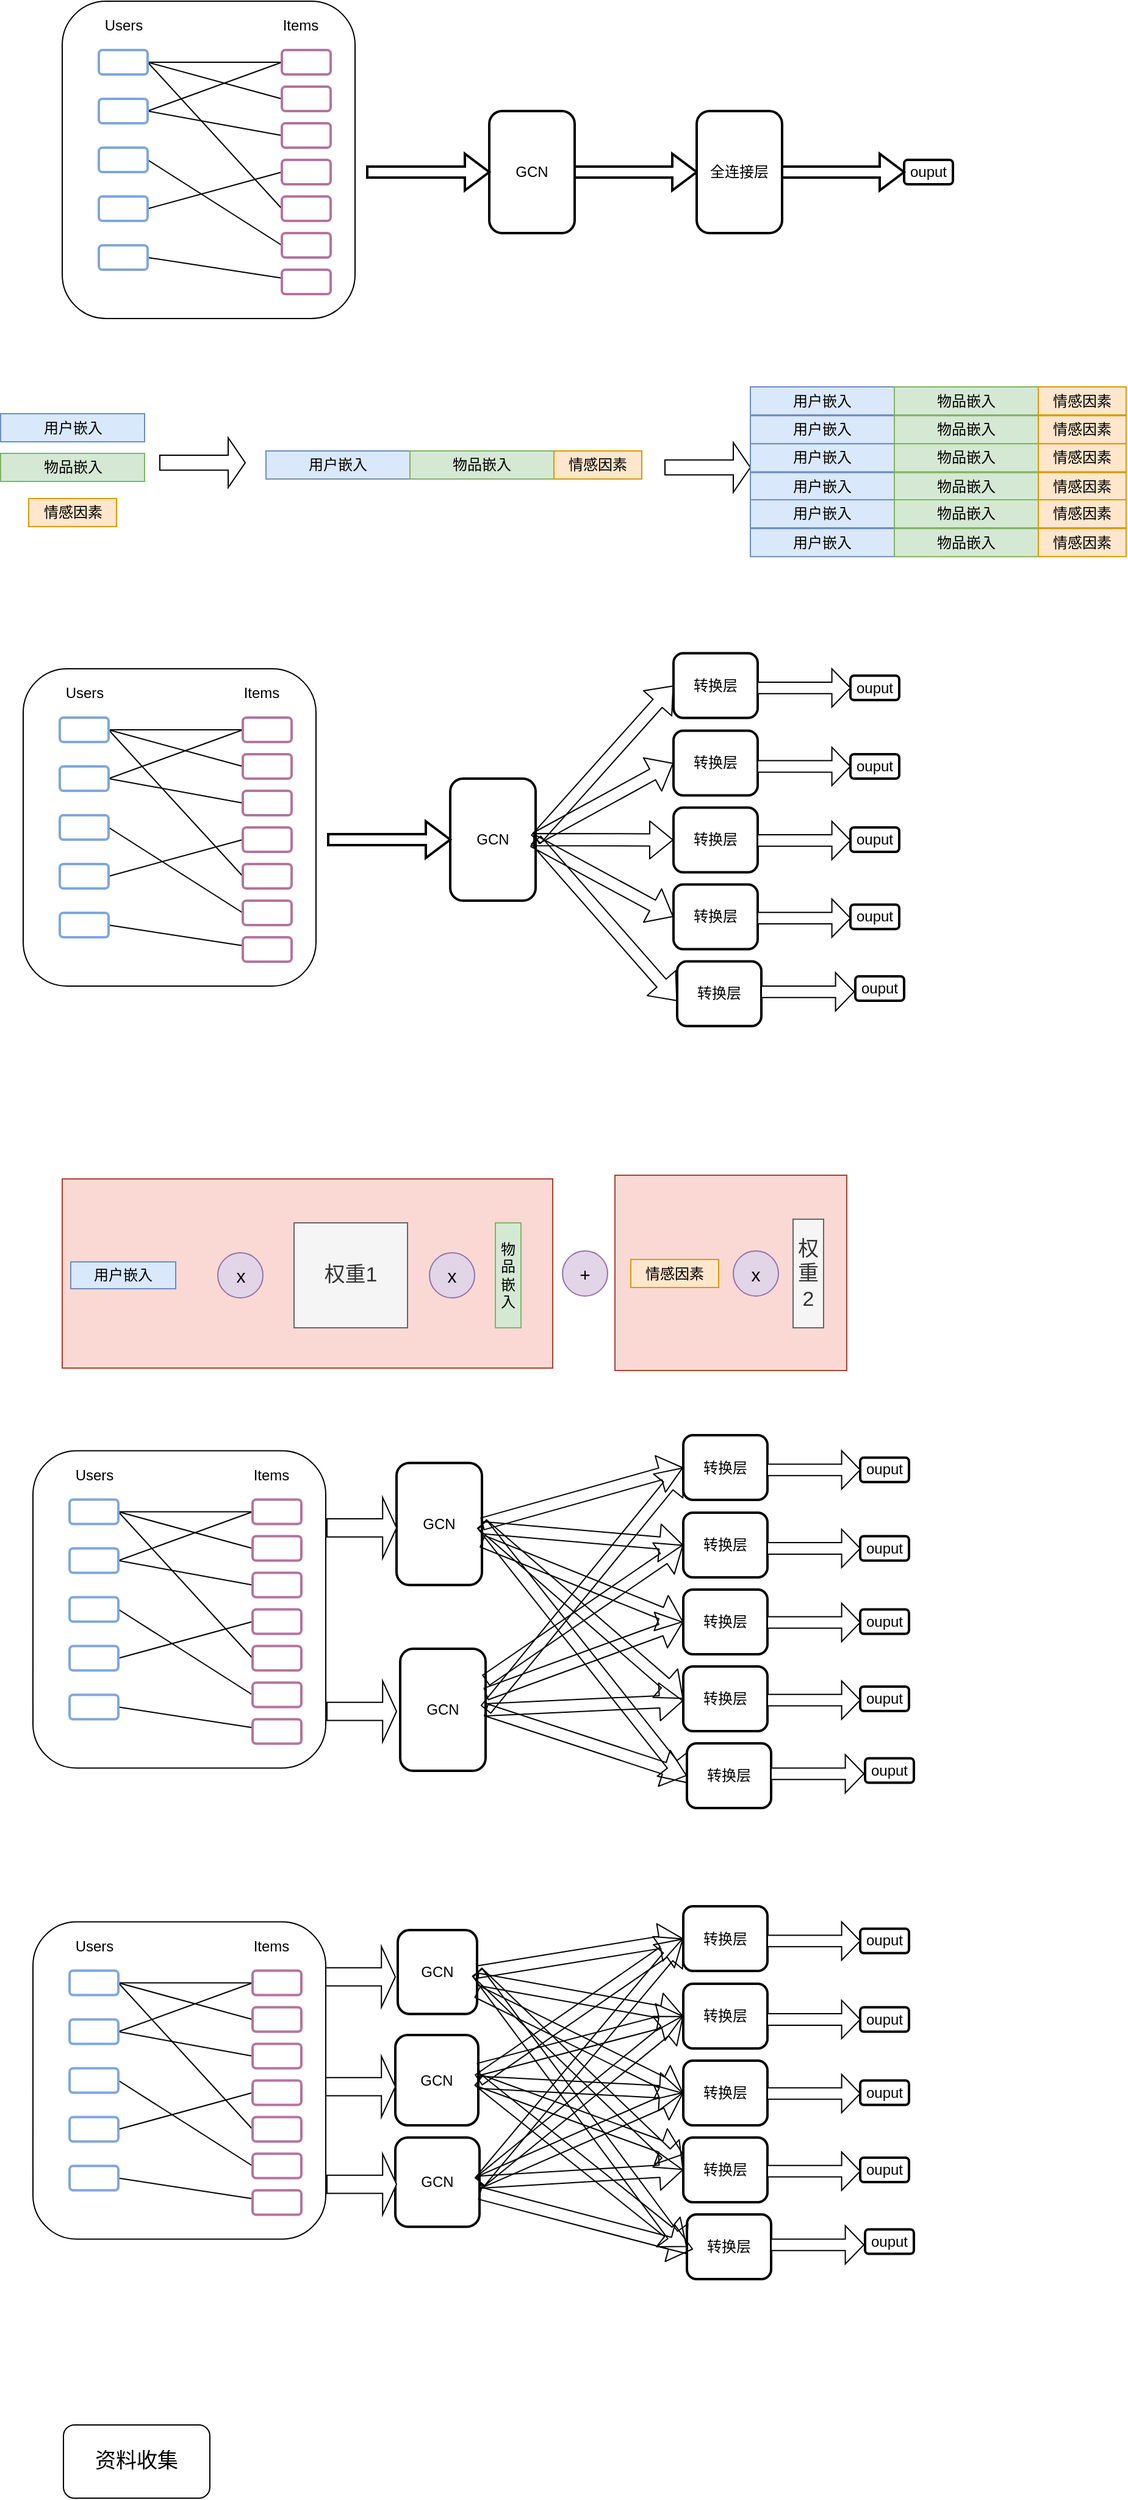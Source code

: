 <mxfile version="14.6.6" type="github">
  <diagram id="8Nu_nQ7xDkJ1roxFt6cx" name="第 1 页">
    <mxGraphModel dx="1366" dy="588" grid="0" gridSize="10" guides="1" tooltips="1" connect="1" arrows="1" fold="1" page="0" pageScale="1" pageWidth="827" pageHeight="1169" math="0" shadow="0">
      <root>
        <mxCell id="0" />
        <mxCell id="1" parent="0" />
        <mxCell id="pFt1LgYTIRn2EsKzOze2-96" value="" style="rounded=0;whiteSpace=wrap;html=1;glass=0;fillColor=#fad9d5;strokeColor=#ae4132;" parent="1" vertex="1">
          <mxGeometry x="493" y="1082" width="190" height="160" as="geometry" />
        </mxCell>
        <mxCell id="pFt1LgYTIRn2EsKzOze2-95" value="" style="rounded=0;whiteSpace=wrap;html=1;glass=0;fillColor=#fad9d5;strokeColor=#ae4132;" parent="1" vertex="1">
          <mxGeometry x="40" y="1085" width="402" height="155" as="geometry" />
        </mxCell>
        <mxCell id="x66tA1hOMsiu7k_iPFel-1" value="" style="rounded=1;whiteSpace=wrap;html=1;" parent="1" vertex="1">
          <mxGeometry x="40" y="120" width="240" height="260" as="geometry" />
        </mxCell>
        <mxCell id="x66tA1hOMsiu7k_iPFel-18" style="rounded=0;orthogonalLoop=1;jettySize=auto;html=1;exitX=1;exitY=0.5;exitDx=0;exitDy=0;entryX=0;entryY=0.5;entryDx=0;entryDy=0;endArrow=none;endFill=0;" parent="1" source="x66tA1hOMsiu7k_iPFel-2" target="x66tA1hOMsiu7k_iPFel-10" edge="1">
          <mxGeometry relative="1" as="geometry" />
        </mxCell>
        <mxCell id="x66tA1hOMsiu7k_iPFel-19" style="rounded=0;orthogonalLoop=1;jettySize=auto;html=1;exitX=1;exitY=0.5;exitDx=0;exitDy=0;entryX=0;entryY=0.5;entryDx=0;entryDy=0;flowAnimation=0;endArrow=none;endFill=0;" parent="1" source="x66tA1hOMsiu7k_iPFel-2" target="x66tA1hOMsiu7k_iPFel-11" edge="1">
          <mxGeometry relative="1" as="geometry" />
        </mxCell>
        <mxCell id="x66tA1hOMsiu7k_iPFel-21" style="edgeStyle=none;rounded=0;orthogonalLoop=1;jettySize=auto;html=1;exitX=1;exitY=0.5;exitDx=0;exitDy=0;entryX=0;entryY=0.5;entryDx=0;entryDy=0;endArrow=none;endFill=0;" parent="1" source="x66tA1hOMsiu7k_iPFel-2" target="x66tA1hOMsiu7k_iPFel-14" edge="1">
          <mxGeometry relative="1" as="geometry" />
        </mxCell>
        <mxCell id="x66tA1hOMsiu7k_iPFel-2" value="" style="rounded=1;whiteSpace=wrap;html=1;strokeColor=#7EA6E0;strokeWidth=2;" parent="1" vertex="1">
          <mxGeometry x="70" y="160" width="40" height="20" as="geometry" />
        </mxCell>
        <mxCell id="x66tA1hOMsiu7k_iPFel-22" style="edgeStyle=none;rounded=0;orthogonalLoop=1;jettySize=auto;html=1;exitX=1;exitY=0.5;exitDx=0;exitDy=0;entryX=0;entryY=0.5;entryDx=0;entryDy=0;endArrow=none;endFill=0;" parent="1" source="x66tA1hOMsiu7k_iPFel-3" target="x66tA1hOMsiu7k_iPFel-12" edge="1">
          <mxGeometry relative="1" as="geometry" />
        </mxCell>
        <mxCell id="x66tA1hOMsiu7k_iPFel-23" style="edgeStyle=none;rounded=0;orthogonalLoop=1;jettySize=auto;html=1;exitX=1;exitY=0.5;exitDx=0;exitDy=0;entryX=0;entryY=0.5;entryDx=0;entryDy=0;endArrow=none;endFill=0;" parent="1" source="x66tA1hOMsiu7k_iPFel-3" target="x66tA1hOMsiu7k_iPFel-10" edge="1">
          <mxGeometry relative="1" as="geometry" />
        </mxCell>
        <mxCell id="x66tA1hOMsiu7k_iPFel-3" value="" style="rounded=1;whiteSpace=wrap;html=1;strokeColor=#7EA6E0;strokeWidth=2;" parent="1" vertex="1">
          <mxGeometry x="70" y="200" width="40" height="20" as="geometry" />
        </mxCell>
        <mxCell id="x66tA1hOMsiu7k_iPFel-24" style="edgeStyle=none;rounded=0;orthogonalLoop=1;jettySize=auto;html=1;exitX=1;exitY=0.5;exitDx=0;exitDy=0;entryX=0;entryY=0.5;entryDx=0;entryDy=0;endArrow=none;endFill=0;" parent="1" source="x66tA1hOMsiu7k_iPFel-4" target="x66tA1hOMsiu7k_iPFel-15" edge="1">
          <mxGeometry relative="1" as="geometry" />
        </mxCell>
        <mxCell id="x66tA1hOMsiu7k_iPFel-4" value="" style="rounded=1;whiteSpace=wrap;html=1;strokeColor=#7EA6E0;strokeWidth=2;" parent="1" vertex="1">
          <mxGeometry x="70" y="240" width="40" height="20" as="geometry" />
        </mxCell>
        <mxCell id="x66tA1hOMsiu7k_iPFel-25" style="edgeStyle=none;rounded=0;orthogonalLoop=1;jettySize=auto;html=1;exitX=1;exitY=0.5;exitDx=0;exitDy=0;entryX=0;entryY=0.5;entryDx=0;entryDy=0;endArrow=none;endFill=0;" parent="1" source="x66tA1hOMsiu7k_iPFel-5" target="x66tA1hOMsiu7k_iPFel-13" edge="1">
          <mxGeometry relative="1" as="geometry" />
        </mxCell>
        <mxCell id="x66tA1hOMsiu7k_iPFel-5" value="" style="rounded=1;whiteSpace=wrap;html=1;strokeColor=#7EA6E0;strokeWidth=2;" parent="1" vertex="1">
          <mxGeometry x="70" y="280" width="40" height="20" as="geometry" />
        </mxCell>
        <mxCell id="x66tA1hOMsiu7k_iPFel-26" style="edgeStyle=none;rounded=0;orthogonalLoop=1;jettySize=auto;html=1;exitX=1;exitY=0.5;exitDx=0;exitDy=0;endArrow=none;endFill=0;" parent="1" source="x66tA1hOMsiu7k_iPFel-8" target="x66tA1hOMsiu7k_iPFel-16" edge="1">
          <mxGeometry relative="1" as="geometry" />
        </mxCell>
        <mxCell id="x66tA1hOMsiu7k_iPFel-8" value="" style="rounded=1;whiteSpace=wrap;html=1;strokeColor=#7EA6E0;strokeWidth=2;" parent="1" vertex="1">
          <mxGeometry x="70" y="320" width="40" height="20" as="geometry" />
        </mxCell>
        <mxCell id="x66tA1hOMsiu7k_iPFel-9" value="Users" style="text;html=1;resizable=0;autosize=1;align=center;verticalAlign=middle;points=[];fillColor=none;strokeColor=none;rounded=0;" parent="1" vertex="1">
          <mxGeometry x="65" y="130" width="50" height="20" as="geometry" />
        </mxCell>
        <mxCell id="x66tA1hOMsiu7k_iPFel-10" value="" style="rounded=1;whiteSpace=wrap;html=1;strokeWidth=2;strokeColor=#B5739D;" parent="1" vertex="1">
          <mxGeometry x="220" y="160" width="40" height="20" as="geometry" />
        </mxCell>
        <mxCell id="x66tA1hOMsiu7k_iPFel-11" value="" style="rounded=1;whiteSpace=wrap;html=1;strokeWidth=2;strokeColor=#B5739D;" parent="1" vertex="1">
          <mxGeometry x="220" y="190" width="40" height="20" as="geometry" />
        </mxCell>
        <mxCell id="x66tA1hOMsiu7k_iPFel-12" value="" style="rounded=1;whiteSpace=wrap;html=1;strokeWidth=2;strokeColor=#B5739D;" parent="1" vertex="1">
          <mxGeometry x="220" y="220" width="40" height="20" as="geometry" />
        </mxCell>
        <mxCell id="x66tA1hOMsiu7k_iPFel-13" value="" style="rounded=1;whiteSpace=wrap;html=1;strokeWidth=2;strokeColor=#B5739D;" parent="1" vertex="1">
          <mxGeometry x="220" y="250" width="40" height="20" as="geometry" />
        </mxCell>
        <mxCell id="x66tA1hOMsiu7k_iPFel-14" value="" style="rounded=1;whiteSpace=wrap;html=1;strokeWidth=2;strokeColor=#B5739D;" parent="1" vertex="1">
          <mxGeometry x="220" y="280" width="40" height="20" as="geometry" />
        </mxCell>
        <mxCell id="x66tA1hOMsiu7k_iPFel-15" value="" style="rounded=1;whiteSpace=wrap;html=1;strokeWidth=2;strokeColor=#B5739D;" parent="1" vertex="1">
          <mxGeometry x="220" y="310" width="40" height="20" as="geometry" />
        </mxCell>
        <mxCell id="x66tA1hOMsiu7k_iPFel-16" value="" style="rounded=1;whiteSpace=wrap;html=1;strokeWidth=2;strokeColor=#B5739D;" parent="1" vertex="1">
          <mxGeometry x="220" y="340" width="40" height="20" as="geometry" />
        </mxCell>
        <mxCell id="x66tA1hOMsiu7k_iPFel-17" value="Items" style="text;html=1;resizable=0;autosize=1;align=center;verticalAlign=middle;points=[];fillColor=none;strokeColor=none;rounded=0;" parent="1" vertex="1">
          <mxGeometry x="210" y="130" width="50" height="20" as="geometry" />
        </mxCell>
        <mxCell id="x66tA1hOMsiu7k_iPFel-27" value="GCN" style="rounded=1;whiteSpace=wrap;html=1;strokeWidth=2;" parent="1" vertex="1">
          <mxGeometry x="390" y="210" width="70" height="100" as="geometry" />
        </mxCell>
        <mxCell id="x66tA1hOMsiu7k_iPFel-28" value="" style="shape=singleArrow;whiteSpace=wrap;html=1;strokeColor=#000000;strokeWidth=2;" parent="1" vertex="1">
          <mxGeometry x="290" y="245" width="100" height="30" as="geometry" />
        </mxCell>
        <mxCell id="x66tA1hOMsiu7k_iPFel-29" value="" style="shape=singleArrow;whiteSpace=wrap;html=1;strokeColor=#000000;strokeWidth=2;" parent="1" vertex="1">
          <mxGeometry x="460" y="245" width="100" height="30" as="geometry" />
        </mxCell>
        <mxCell id="x66tA1hOMsiu7k_iPFel-30" value="全连接层" style="rounded=1;whiteSpace=wrap;html=1;strokeWidth=2;" parent="1" vertex="1">
          <mxGeometry x="560" y="210" width="70" height="100" as="geometry" />
        </mxCell>
        <mxCell id="x66tA1hOMsiu7k_iPFel-31" value="ouput" style="rounded=1;whiteSpace=wrap;html=1;strokeWidth=2;" parent="1" vertex="1">
          <mxGeometry x="730" y="250" width="40" height="20" as="geometry" />
        </mxCell>
        <mxCell id="x66tA1hOMsiu7k_iPFel-33" value="" style="shape=singleArrow;whiteSpace=wrap;html=1;strokeColor=#000000;strokeWidth=2;" parent="1" vertex="1">
          <mxGeometry x="630" y="245" width="100" height="30" as="geometry" />
        </mxCell>
        <mxCell id="pFt1LgYTIRn2EsKzOze2-1" value="用户嵌入" style="rounded=0;whiteSpace=wrap;html=1;fillColor=#dae8fc;strokeColor=#6c8ebf;" parent="1" vertex="1">
          <mxGeometry x="207" y="488.5" width="118" height="23" as="geometry" />
        </mxCell>
        <mxCell id="pFt1LgYTIRn2EsKzOze2-2" value="物品嵌入" style="rounded=0;whiteSpace=wrap;html=1;fillColor=#d5e8d4;strokeColor=#82b366;" parent="1" vertex="1">
          <mxGeometry x="325" y="488.5" width="118" height="23" as="geometry" />
        </mxCell>
        <mxCell id="pFt1LgYTIRn2EsKzOze2-3" value="情感因素" style="rounded=0;whiteSpace=wrap;html=1;fillColor=#ffe6cc;strokeColor=#d79b00;" parent="1" vertex="1">
          <mxGeometry x="443" y="488.5" width="72" height="23" as="geometry" />
        </mxCell>
        <mxCell id="pFt1LgYTIRn2EsKzOze2-5" value="用户嵌入" style="rounded=0;whiteSpace=wrap;html=1;fillColor=#dae8fc;strokeColor=#6c8ebf;" parent="1" vertex="1">
          <mxGeometry x="-10.5" y="458" width="118" height="23" as="geometry" />
        </mxCell>
        <mxCell id="pFt1LgYTIRn2EsKzOze2-6" value="物品嵌入" style="rounded=0;whiteSpace=wrap;html=1;fillColor=#d5e8d4;strokeColor=#82b366;" parent="1" vertex="1">
          <mxGeometry x="-10.5" y="490.5" width="118" height="23" as="geometry" />
        </mxCell>
        <mxCell id="pFt1LgYTIRn2EsKzOze2-7" value="情感因素" style="rounded=0;whiteSpace=wrap;html=1;fillColor=#ffe6cc;strokeColor=#d79b00;" parent="1" vertex="1">
          <mxGeometry x="12.5" y="527.5" width="72" height="23" as="geometry" />
        </mxCell>
        <mxCell id="pFt1LgYTIRn2EsKzOze2-9" value="" style="shape=singleArrow;whiteSpace=wrap;html=1;" parent="1" vertex="1">
          <mxGeometry x="120" y="477.75" width="70" height="40.75" as="geometry" />
        </mxCell>
        <mxCell id="pFt1LgYTIRn2EsKzOze2-12" value="" style="shape=singleArrow;whiteSpace=wrap;html=1;" parent="1" vertex="1">
          <mxGeometry x="534" y="481.63" width="70" height="40.75" as="geometry" />
        </mxCell>
        <mxCell id="pFt1LgYTIRn2EsKzOze2-13" value="用户嵌入" style="rounded=0;whiteSpace=wrap;html=1;fillColor=#dae8fc;strokeColor=#6c8ebf;" parent="1" vertex="1">
          <mxGeometry x="604" y="436" width="118" height="23" as="geometry" />
        </mxCell>
        <mxCell id="pFt1LgYTIRn2EsKzOze2-14" value="物品嵌入" style="rounded=0;whiteSpace=wrap;html=1;fillColor=#d5e8d4;strokeColor=#82b366;" parent="1" vertex="1">
          <mxGeometry x="722" y="436" width="118" height="23" as="geometry" />
        </mxCell>
        <mxCell id="pFt1LgYTIRn2EsKzOze2-15" value="情感因素" style="rounded=0;whiteSpace=wrap;html=1;fillColor=#ffe6cc;strokeColor=#d79b00;" parent="1" vertex="1">
          <mxGeometry x="840" y="436" width="72" height="23" as="geometry" />
        </mxCell>
        <mxCell id="pFt1LgYTIRn2EsKzOze2-17" value="用户嵌入" style="rounded=0;whiteSpace=wrap;html=1;fillColor=#dae8fc;strokeColor=#6c8ebf;" parent="1" vertex="1">
          <mxGeometry x="604" y="459.63" width="118" height="23" as="geometry" />
        </mxCell>
        <mxCell id="pFt1LgYTIRn2EsKzOze2-18" value="物品嵌入" style="rounded=0;whiteSpace=wrap;html=1;fillColor=#d5e8d4;strokeColor=#82b366;" parent="1" vertex="1">
          <mxGeometry x="722" y="459.63" width="118" height="23" as="geometry" />
        </mxCell>
        <mxCell id="pFt1LgYTIRn2EsKzOze2-19" value="情感因素" style="rounded=0;whiteSpace=wrap;html=1;fillColor=#ffe6cc;strokeColor=#d79b00;" parent="1" vertex="1">
          <mxGeometry x="840" y="459.63" width="72" height="23" as="geometry" />
        </mxCell>
        <mxCell id="pFt1LgYTIRn2EsKzOze2-20" value="用户嵌入" style="rounded=0;whiteSpace=wrap;html=1;fillColor=#dae8fc;strokeColor=#6c8ebf;" parent="1" vertex="1">
          <mxGeometry x="604" y="482.63" width="118" height="23" as="geometry" />
        </mxCell>
        <mxCell id="pFt1LgYTIRn2EsKzOze2-21" value="物品嵌入" style="rounded=0;whiteSpace=wrap;html=1;fillColor=#d5e8d4;strokeColor=#82b366;" parent="1" vertex="1">
          <mxGeometry x="722" y="482.63" width="118" height="23" as="geometry" />
        </mxCell>
        <mxCell id="pFt1LgYTIRn2EsKzOze2-22" value="情感因素" style="rounded=0;whiteSpace=wrap;html=1;fillColor=#ffe6cc;strokeColor=#d79b00;" parent="1" vertex="1">
          <mxGeometry x="840" y="482.63" width="72" height="23" as="geometry" />
        </mxCell>
        <mxCell id="pFt1LgYTIRn2EsKzOze2-23" value="用户嵌入" style="rounded=0;whiteSpace=wrap;html=1;fillColor=#dae8fc;strokeColor=#6c8ebf;" parent="1" vertex="1">
          <mxGeometry x="604" y="506.26" width="118" height="23" as="geometry" />
        </mxCell>
        <mxCell id="pFt1LgYTIRn2EsKzOze2-24" value="物品嵌入" style="rounded=0;whiteSpace=wrap;html=1;fillColor=#d5e8d4;strokeColor=#82b366;" parent="1" vertex="1">
          <mxGeometry x="722" y="506.26" width="118" height="23" as="geometry" />
        </mxCell>
        <mxCell id="pFt1LgYTIRn2EsKzOze2-25" value="情感因素" style="rounded=0;whiteSpace=wrap;html=1;fillColor=#ffe6cc;strokeColor=#d79b00;" parent="1" vertex="1">
          <mxGeometry x="840" y="506.26" width="72" height="23" as="geometry" />
        </mxCell>
        <mxCell id="pFt1LgYTIRn2EsKzOze2-26" value="用户嵌入" style="rounded=0;whiteSpace=wrap;html=1;fillColor=#dae8fc;strokeColor=#6c8ebf;" parent="1" vertex="1">
          <mxGeometry x="604" y="528.5" width="118" height="23" as="geometry" />
        </mxCell>
        <mxCell id="pFt1LgYTIRn2EsKzOze2-27" value="物品嵌入" style="rounded=0;whiteSpace=wrap;html=1;fillColor=#d5e8d4;strokeColor=#82b366;" parent="1" vertex="1">
          <mxGeometry x="722" y="528.5" width="118" height="23" as="geometry" />
        </mxCell>
        <mxCell id="pFt1LgYTIRn2EsKzOze2-28" value="情感因素" style="rounded=0;whiteSpace=wrap;html=1;fillColor=#ffe6cc;strokeColor=#d79b00;" parent="1" vertex="1">
          <mxGeometry x="840" y="528.5" width="72" height="23" as="geometry" />
        </mxCell>
        <mxCell id="pFt1LgYTIRn2EsKzOze2-29" value="用户嵌入" style="rounded=0;whiteSpace=wrap;html=1;fillColor=#dae8fc;strokeColor=#6c8ebf;" parent="1" vertex="1">
          <mxGeometry x="604" y="552.13" width="118" height="23" as="geometry" />
        </mxCell>
        <mxCell id="pFt1LgYTIRn2EsKzOze2-30" value="物品嵌入" style="rounded=0;whiteSpace=wrap;html=1;fillColor=#d5e8d4;strokeColor=#82b366;" parent="1" vertex="1">
          <mxGeometry x="722" y="552.13" width="118" height="23" as="geometry" />
        </mxCell>
        <mxCell id="pFt1LgYTIRn2EsKzOze2-31" value="情感因素" style="rounded=0;whiteSpace=wrap;html=1;fillColor=#ffe6cc;strokeColor=#d79b00;" parent="1" vertex="1">
          <mxGeometry x="840" y="552.13" width="72" height="23" as="geometry" />
        </mxCell>
        <mxCell id="pFt1LgYTIRn2EsKzOze2-32" value="" style="rounded=1;whiteSpace=wrap;html=1;" parent="1" vertex="1">
          <mxGeometry x="8" y="667" width="240" height="260" as="geometry" />
        </mxCell>
        <mxCell id="pFt1LgYTIRn2EsKzOze2-33" style="rounded=0;orthogonalLoop=1;jettySize=auto;html=1;exitX=1;exitY=0.5;exitDx=0;exitDy=0;entryX=0;entryY=0.5;entryDx=0;entryDy=0;endArrow=none;endFill=0;" parent="1" source="pFt1LgYTIRn2EsKzOze2-36" target="pFt1LgYTIRn2EsKzOze2-47" edge="1">
          <mxGeometry relative="1" as="geometry" />
        </mxCell>
        <mxCell id="pFt1LgYTIRn2EsKzOze2-34" style="rounded=0;orthogonalLoop=1;jettySize=auto;html=1;exitX=1;exitY=0.5;exitDx=0;exitDy=0;entryX=0;entryY=0.5;entryDx=0;entryDy=0;flowAnimation=0;endArrow=none;endFill=0;" parent="1" source="pFt1LgYTIRn2EsKzOze2-36" target="pFt1LgYTIRn2EsKzOze2-48" edge="1">
          <mxGeometry relative="1" as="geometry" />
        </mxCell>
        <mxCell id="pFt1LgYTIRn2EsKzOze2-35" style="edgeStyle=none;rounded=0;orthogonalLoop=1;jettySize=auto;html=1;exitX=1;exitY=0.5;exitDx=0;exitDy=0;entryX=0;entryY=0.5;entryDx=0;entryDy=0;endArrow=none;endFill=0;" parent="1" source="pFt1LgYTIRn2EsKzOze2-36" target="pFt1LgYTIRn2EsKzOze2-51" edge="1">
          <mxGeometry relative="1" as="geometry" />
        </mxCell>
        <mxCell id="pFt1LgYTIRn2EsKzOze2-36" value="" style="rounded=1;whiteSpace=wrap;html=1;strokeColor=#7EA6E0;strokeWidth=2;" parent="1" vertex="1">
          <mxGeometry x="38" y="707" width="40" height="20" as="geometry" />
        </mxCell>
        <mxCell id="pFt1LgYTIRn2EsKzOze2-37" style="edgeStyle=none;rounded=0;orthogonalLoop=1;jettySize=auto;html=1;exitX=1;exitY=0.5;exitDx=0;exitDy=0;entryX=0;entryY=0.5;entryDx=0;entryDy=0;endArrow=none;endFill=0;" parent="1" source="pFt1LgYTIRn2EsKzOze2-39" target="pFt1LgYTIRn2EsKzOze2-49" edge="1">
          <mxGeometry relative="1" as="geometry" />
        </mxCell>
        <mxCell id="pFt1LgYTIRn2EsKzOze2-38" style="edgeStyle=none;rounded=0;orthogonalLoop=1;jettySize=auto;html=1;exitX=1;exitY=0.5;exitDx=0;exitDy=0;entryX=0;entryY=0.5;entryDx=0;entryDy=0;endArrow=none;endFill=0;" parent="1" source="pFt1LgYTIRn2EsKzOze2-39" target="pFt1LgYTIRn2EsKzOze2-47" edge="1">
          <mxGeometry relative="1" as="geometry" />
        </mxCell>
        <mxCell id="pFt1LgYTIRn2EsKzOze2-39" value="" style="rounded=1;whiteSpace=wrap;html=1;strokeColor=#7EA6E0;strokeWidth=2;" parent="1" vertex="1">
          <mxGeometry x="38" y="747" width="40" height="20" as="geometry" />
        </mxCell>
        <mxCell id="pFt1LgYTIRn2EsKzOze2-40" style="edgeStyle=none;rounded=0;orthogonalLoop=1;jettySize=auto;html=1;exitX=1;exitY=0.5;exitDx=0;exitDy=0;entryX=0;entryY=0.5;entryDx=0;entryDy=0;endArrow=none;endFill=0;" parent="1" source="pFt1LgYTIRn2EsKzOze2-41" target="pFt1LgYTIRn2EsKzOze2-52" edge="1">
          <mxGeometry relative="1" as="geometry" />
        </mxCell>
        <mxCell id="pFt1LgYTIRn2EsKzOze2-41" value="" style="rounded=1;whiteSpace=wrap;html=1;strokeColor=#7EA6E0;strokeWidth=2;" parent="1" vertex="1">
          <mxGeometry x="38" y="787" width="40" height="20" as="geometry" />
        </mxCell>
        <mxCell id="pFt1LgYTIRn2EsKzOze2-42" style="edgeStyle=none;rounded=0;orthogonalLoop=1;jettySize=auto;html=1;exitX=1;exitY=0.5;exitDx=0;exitDy=0;entryX=0;entryY=0.5;entryDx=0;entryDy=0;endArrow=none;endFill=0;" parent="1" source="pFt1LgYTIRn2EsKzOze2-43" target="pFt1LgYTIRn2EsKzOze2-50" edge="1">
          <mxGeometry relative="1" as="geometry" />
        </mxCell>
        <mxCell id="pFt1LgYTIRn2EsKzOze2-43" value="" style="rounded=1;whiteSpace=wrap;html=1;strokeColor=#7EA6E0;strokeWidth=2;" parent="1" vertex="1">
          <mxGeometry x="38" y="827" width="40" height="20" as="geometry" />
        </mxCell>
        <mxCell id="pFt1LgYTIRn2EsKzOze2-44" style="edgeStyle=none;rounded=0;orthogonalLoop=1;jettySize=auto;html=1;exitX=1;exitY=0.5;exitDx=0;exitDy=0;endArrow=none;endFill=0;" parent="1" source="pFt1LgYTIRn2EsKzOze2-45" target="pFt1LgYTIRn2EsKzOze2-53" edge="1">
          <mxGeometry relative="1" as="geometry" />
        </mxCell>
        <mxCell id="pFt1LgYTIRn2EsKzOze2-45" value="" style="rounded=1;whiteSpace=wrap;html=1;strokeColor=#7EA6E0;strokeWidth=2;" parent="1" vertex="1">
          <mxGeometry x="38" y="867" width="40" height="20" as="geometry" />
        </mxCell>
        <mxCell id="pFt1LgYTIRn2EsKzOze2-46" value="Users" style="text;html=1;resizable=0;autosize=1;align=center;verticalAlign=middle;points=[];fillColor=none;strokeColor=none;rounded=0;" parent="1" vertex="1">
          <mxGeometry x="33" y="677" width="50" height="20" as="geometry" />
        </mxCell>
        <mxCell id="pFt1LgYTIRn2EsKzOze2-47" value="" style="rounded=1;whiteSpace=wrap;html=1;strokeWidth=2;strokeColor=#B5739D;" parent="1" vertex="1">
          <mxGeometry x="188" y="707" width="40" height="20" as="geometry" />
        </mxCell>
        <mxCell id="pFt1LgYTIRn2EsKzOze2-48" value="" style="rounded=1;whiteSpace=wrap;html=1;strokeWidth=2;strokeColor=#B5739D;" parent="1" vertex="1">
          <mxGeometry x="188" y="737" width="40" height="20" as="geometry" />
        </mxCell>
        <mxCell id="pFt1LgYTIRn2EsKzOze2-49" value="" style="rounded=1;whiteSpace=wrap;html=1;strokeWidth=2;strokeColor=#B5739D;" parent="1" vertex="1">
          <mxGeometry x="188" y="767" width="40" height="20" as="geometry" />
        </mxCell>
        <mxCell id="pFt1LgYTIRn2EsKzOze2-50" value="" style="rounded=1;whiteSpace=wrap;html=1;strokeWidth=2;strokeColor=#B5739D;" parent="1" vertex="1">
          <mxGeometry x="188" y="797" width="40" height="20" as="geometry" />
        </mxCell>
        <mxCell id="pFt1LgYTIRn2EsKzOze2-51" value="" style="rounded=1;whiteSpace=wrap;html=1;strokeWidth=2;strokeColor=#B5739D;" parent="1" vertex="1">
          <mxGeometry x="188" y="827" width="40" height="20" as="geometry" />
        </mxCell>
        <mxCell id="pFt1LgYTIRn2EsKzOze2-52" value="" style="rounded=1;whiteSpace=wrap;html=1;strokeWidth=2;strokeColor=#B5739D;" parent="1" vertex="1">
          <mxGeometry x="188" y="857" width="40" height="20" as="geometry" />
        </mxCell>
        <mxCell id="pFt1LgYTIRn2EsKzOze2-53" value="" style="rounded=1;whiteSpace=wrap;html=1;strokeWidth=2;strokeColor=#B5739D;" parent="1" vertex="1">
          <mxGeometry x="188" y="887" width="40" height="20" as="geometry" />
        </mxCell>
        <mxCell id="pFt1LgYTIRn2EsKzOze2-54" value="Items" style="text;html=1;resizable=0;autosize=1;align=center;verticalAlign=middle;points=[];fillColor=none;strokeColor=none;rounded=0;" parent="1" vertex="1">
          <mxGeometry x="178" y="677" width="50" height="20" as="geometry" />
        </mxCell>
        <mxCell id="pFt1LgYTIRn2EsKzOze2-55" value="GCN" style="rounded=1;whiteSpace=wrap;html=1;strokeWidth=2;" parent="1" vertex="1">
          <mxGeometry x="358" y="757" width="70" height="100" as="geometry" />
        </mxCell>
        <mxCell id="pFt1LgYTIRn2EsKzOze2-56" value="" style="shape=singleArrow;whiteSpace=wrap;html=1;strokeColor=#000000;strokeWidth=2;" parent="1" vertex="1">
          <mxGeometry x="258" y="792" width="100" height="30" as="geometry" />
        </mxCell>
        <mxCell id="pFt1LgYTIRn2EsKzOze2-58" value="转换层" style="rounded=1;whiteSpace=wrap;html=1;strokeWidth=2;" parent="1" vertex="1">
          <mxGeometry x="541" y="654.25" width="69" height="53" as="geometry" />
        </mxCell>
        <mxCell id="pFt1LgYTIRn2EsKzOze2-59" value="ouput" style="rounded=1;whiteSpace=wrap;html=1;strokeWidth=2;" parent="1" vertex="1">
          <mxGeometry x="686" y="672.68" width="40" height="20" as="geometry" />
        </mxCell>
        <mxCell id="pFt1LgYTIRn2EsKzOze2-62" value="转换层" style="rounded=1;whiteSpace=wrap;html=1;strokeWidth=2;" parent="1" vertex="1">
          <mxGeometry x="541" y="717.75" width="69" height="53" as="geometry" />
        </mxCell>
        <mxCell id="pFt1LgYTIRn2EsKzOze2-63" value="转换层" style="rounded=1;whiteSpace=wrap;html=1;strokeWidth=2;" parent="1" vertex="1">
          <mxGeometry x="541" y="780.75" width="69" height="53" as="geometry" />
        </mxCell>
        <mxCell id="pFt1LgYTIRn2EsKzOze2-64" value="转换层" style="rounded=1;whiteSpace=wrap;html=1;strokeWidth=2;" parent="1" vertex="1">
          <mxGeometry x="541" y="843.75" width="69" height="53" as="geometry" />
        </mxCell>
        <mxCell id="pFt1LgYTIRn2EsKzOze2-65" value="转换层" style="rounded=1;whiteSpace=wrap;html=1;strokeWidth=2;" parent="1" vertex="1">
          <mxGeometry x="544" y="906.75" width="69" height="53" as="geometry" />
        </mxCell>
        <mxCell id="pFt1LgYTIRn2EsKzOze2-67" value="" style="shape=flexArrow;endArrow=classic;html=1;entryX=0;entryY=0.5;entryDx=0;entryDy=0;" parent="1" target="pFt1LgYTIRn2EsKzOze2-58" edge="1">
          <mxGeometry width="50" height="50" relative="1" as="geometry">
            <mxPoint x="428" y="807" as="sourcePoint" />
            <mxPoint x="478" y="757" as="targetPoint" />
          </mxGeometry>
        </mxCell>
        <mxCell id="pFt1LgYTIRn2EsKzOze2-68" value="" style="shape=flexArrow;endArrow=classic;html=1;entryX=0;entryY=0.5;entryDx=0;entryDy=0;" parent="1" target="pFt1LgYTIRn2EsKzOze2-62" edge="1">
          <mxGeometry width="50" height="50" relative="1" as="geometry">
            <mxPoint x="428" y="806" as="sourcePoint" />
            <mxPoint x="551" y="690.75" as="targetPoint" />
          </mxGeometry>
        </mxCell>
        <mxCell id="pFt1LgYTIRn2EsKzOze2-69" value="" style="shape=flexArrow;endArrow=classic;html=1;entryX=0;entryY=0.5;entryDx=0;entryDy=0;" parent="1" target="pFt1LgYTIRn2EsKzOze2-63" edge="1">
          <mxGeometry width="50" height="50" relative="1" as="geometry">
            <mxPoint x="426" y="807" as="sourcePoint" />
            <mxPoint x="551" y="754.25" as="targetPoint" />
          </mxGeometry>
        </mxCell>
        <mxCell id="pFt1LgYTIRn2EsKzOze2-71" value="" style="shape=flexArrow;endArrow=classic;html=1;entryX=0;entryY=0.5;entryDx=0;entryDy=0;" parent="1" target="pFt1LgYTIRn2EsKzOze2-64" edge="1">
          <mxGeometry width="50" height="50" relative="1" as="geometry">
            <mxPoint x="426" y="808" as="sourcePoint" />
            <mxPoint x="551" y="817.25" as="targetPoint" />
          </mxGeometry>
        </mxCell>
        <mxCell id="pFt1LgYTIRn2EsKzOze2-72" value="" style="shape=flexArrow;endArrow=classic;html=1;entryX=0;entryY=0.5;entryDx=0;entryDy=0;exitX=1;exitY=0.5;exitDx=0;exitDy=0;" parent="1" source="pFt1LgYTIRn2EsKzOze2-55" edge="1">
          <mxGeometry width="50" height="50" relative="1" as="geometry">
            <mxPoint x="429" y="877" as="sourcePoint" />
            <mxPoint x="544" y="939.25" as="targetPoint" />
          </mxGeometry>
        </mxCell>
        <mxCell id="pFt1LgYTIRn2EsKzOze2-73" value="" style="shape=singleArrow;whiteSpace=wrap;html=1;glass=1;" parent="1" vertex="1">
          <mxGeometry x="610" y="667" width="76" height="31.37" as="geometry" />
        </mxCell>
        <mxCell id="pFt1LgYTIRn2EsKzOze2-74" value="" style="shape=singleArrow;whiteSpace=wrap;html=1;glass=1;" parent="1" vertex="1">
          <mxGeometry x="610" y="731.32" width="76" height="31.37" as="geometry" />
        </mxCell>
        <mxCell id="pFt1LgYTIRn2EsKzOze2-75" value="ouput" style="rounded=1;whiteSpace=wrap;html=1;strokeWidth=2;" parent="1" vertex="1">
          <mxGeometry x="686" y="737.01" width="40" height="20" as="geometry" />
        </mxCell>
        <mxCell id="pFt1LgYTIRn2EsKzOze2-76" value="" style="shape=singleArrow;whiteSpace=wrap;html=1;glass=1;" parent="1" vertex="1">
          <mxGeometry x="610" y="792" width="76" height="31.37" as="geometry" />
        </mxCell>
        <mxCell id="pFt1LgYTIRn2EsKzOze2-77" value="ouput" style="rounded=1;whiteSpace=wrap;html=1;strokeWidth=2;" parent="1" vertex="1">
          <mxGeometry x="686" y="797" width="40" height="20" as="geometry" />
        </mxCell>
        <mxCell id="pFt1LgYTIRn2EsKzOze2-78" value="" style="shape=singleArrow;whiteSpace=wrap;html=1;glass=1;" parent="1" vertex="1">
          <mxGeometry x="610" y="855.63" width="76" height="31.37" as="geometry" />
        </mxCell>
        <mxCell id="pFt1LgYTIRn2EsKzOze2-79" value="ouput" style="rounded=1;whiteSpace=wrap;html=1;strokeWidth=2;" parent="1" vertex="1">
          <mxGeometry x="686" y="860.25" width="40" height="20" as="geometry" />
        </mxCell>
        <mxCell id="pFt1LgYTIRn2EsKzOze2-80" value="" style="shape=singleArrow;whiteSpace=wrap;html=1;glass=1;" parent="1" vertex="1">
          <mxGeometry x="613" y="916" width="76" height="31.37" as="geometry" />
        </mxCell>
        <mxCell id="pFt1LgYTIRn2EsKzOze2-81" value="ouput" style="rounded=1;whiteSpace=wrap;html=1;strokeWidth=2;" parent="1" vertex="1">
          <mxGeometry x="690" y="919" width="40" height="20" as="geometry" />
        </mxCell>
        <mxCell id="pFt1LgYTIRn2EsKzOze2-82" value="&lt;span style=&quot;font-size: 17px&quot;&gt;权重1&lt;/span&gt;" style="rounded=0;whiteSpace=wrap;html=1;glass=0;fillColor=#f5f5f5;strokeColor=#666666;fontColor=#333333;" parent="1" vertex="1">
          <mxGeometry x="230" y="1121" width="93" height="86" as="geometry" />
        </mxCell>
        <mxCell id="pFt1LgYTIRn2EsKzOze2-84" value="物品嵌入" style="rounded=0;whiteSpace=wrap;html=1;fillColor=#d5e8d4;strokeColor=#82b366;direction=south;" parent="1" vertex="1">
          <mxGeometry x="395" y="1121" width="21" height="86" as="geometry" />
        </mxCell>
        <mxCell id="pFt1LgYTIRn2EsKzOze2-85" value="用户嵌入" style="rounded=0;whiteSpace=wrap;html=1;fillColor=#dae8fc;strokeColor=#6c8ebf;direction=west;" parent="1" vertex="1">
          <mxGeometry x="47" y="1153" width="86" height="22" as="geometry" />
        </mxCell>
        <mxCell id="pFt1LgYTIRn2EsKzOze2-88" value="&lt;font style=&quot;font-size: 15px&quot;&gt;x&lt;/font&gt;" style="ellipse;whiteSpace=wrap;html=1;aspect=fixed;glass=0;fillColor=#e1d5e7;strokeColor=#9673a6;" parent="1" vertex="1">
          <mxGeometry x="167.5" y="1145.5" width="37" height="37" as="geometry" />
        </mxCell>
        <mxCell id="pFt1LgYTIRn2EsKzOze2-89" value="&lt;font style=&quot;font-size: 15px&quot;&gt;x&lt;/font&gt;" style="ellipse;whiteSpace=wrap;html=1;aspect=fixed;glass=0;fillColor=#e1d5e7;strokeColor=#9673a6;" parent="1" vertex="1">
          <mxGeometry x="341" y="1145.5" width="37" height="37" as="geometry" />
        </mxCell>
        <mxCell id="pFt1LgYTIRn2EsKzOze2-90" value="&lt;span style=&quot;font-size: 15px&quot;&gt;+&lt;/span&gt;" style="ellipse;whiteSpace=wrap;html=1;aspect=fixed;glass=0;fillColor=#e1d5e7;strokeColor=#9673a6;" parent="1" vertex="1">
          <mxGeometry x="450" y="1144" width="37" height="37" as="geometry" />
        </mxCell>
        <mxCell id="pFt1LgYTIRn2EsKzOze2-92" value="情感因素" style="rounded=0;whiteSpace=wrap;html=1;fillColor=#ffe6cc;strokeColor=#d79b00;" parent="1" vertex="1">
          <mxGeometry x="506" y="1151" width="72" height="23" as="geometry" />
        </mxCell>
        <mxCell id="pFt1LgYTIRn2EsKzOze2-93" value="&lt;span style=&quot;font-size: 17px&quot;&gt;权重2&lt;/span&gt;" style="rounded=0;whiteSpace=wrap;html=1;glass=0;fillColor=#f5f5f5;strokeColor=#666666;fontColor=#333333;direction=south;" parent="1" vertex="1">
          <mxGeometry x="639" y="1118" width="25" height="89" as="geometry" />
        </mxCell>
        <mxCell id="pFt1LgYTIRn2EsKzOze2-94" value="&lt;font style=&quot;font-size: 15px&quot;&gt;x&lt;/font&gt;" style="ellipse;whiteSpace=wrap;html=1;aspect=fixed;glass=0;fillColor=#e1d5e7;strokeColor=#9673a6;" parent="1" vertex="1">
          <mxGeometry x="590" y="1144" width="37" height="37" as="geometry" />
        </mxCell>
        <mxCell id="pFt1LgYTIRn2EsKzOze2-97" value="&lt;p class=&quot;MsoNormal&quot;&gt;&lt;span style=&quot;font-weight: normal ; font-size: 10.5pt&quot;&gt;&amp;nbsp;&lt;/span&gt;&lt;/p&gt;" style="text;whiteSpace=wrap;html=1;" parent="1" vertex="1">
          <mxGeometry x="248.147" y="1376.824" width="24" height="52" as="geometry" />
        </mxCell>
        <mxCell id="pFt1LgYTIRn2EsKzOze2-99" value="" style="rounded=1;whiteSpace=wrap;html=1;" parent="1" vertex="1">
          <mxGeometry x="16" y="1307.75" width="240" height="260" as="geometry" />
        </mxCell>
        <mxCell id="pFt1LgYTIRn2EsKzOze2-100" style="rounded=0;orthogonalLoop=1;jettySize=auto;html=1;exitX=1;exitY=0.5;exitDx=0;exitDy=0;entryX=0;entryY=0.5;entryDx=0;entryDy=0;endArrow=none;endFill=0;" parent="1" source="pFt1LgYTIRn2EsKzOze2-103" target="pFt1LgYTIRn2EsKzOze2-114" edge="1">
          <mxGeometry relative="1" as="geometry" />
        </mxCell>
        <mxCell id="pFt1LgYTIRn2EsKzOze2-101" style="rounded=0;orthogonalLoop=1;jettySize=auto;html=1;exitX=1;exitY=0.5;exitDx=0;exitDy=0;entryX=0;entryY=0.5;entryDx=0;entryDy=0;flowAnimation=0;endArrow=none;endFill=0;" parent="1" source="pFt1LgYTIRn2EsKzOze2-103" target="pFt1LgYTIRn2EsKzOze2-115" edge="1">
          <mxGeometry relative="1" as="geometry" />
        </mxCell>
        <mxCell id="pFt1LgYTIRn2EsKzOze2-102" style="edgeStyle=none;rounded=0;orthogonalLoop=1;jettySize=auto;html=1;exitX=1;exitY=0.5;exitDx=0;exitDy=0;entryX=0;entryY=0.5;entryDx=0;entryDy=0;endArrow=none;endFill=0;" parent="1" source="pFt1LgYTIRn2EsKzOze2-103" target="pFt1LgYTIRn2EsKzOze2-118" edge="1">
          <mxGeometry relative="1" as="geometry" />
        </mxCell>
        <mxCell id="pFt1LgYTIRn2EsKzOze2-103" value="" style="rounded=1;whiteSpace=wrap;html=1;strokeColor=#7EA6E0;strokeWidth=2;" parent="1" vertex="1">
          <mxGeometry x="46" y="1347.75" width="40" height="20" as="geometry" />
        </mxCell>
        <mxCell id="pFt1LgYTIRn2EsKzOze2-104" style="edgeStyle=none;rounded=0;orthogonalLoop=1;jettySize=auto;html=1;exitX=1;exitY=0.5;exitDx=0;exitDy=0;entryX=0;entryY=0.5;entryDx=0;entryDy=0;endArrow=none;endFill=0;" parent="1" source="pFt1LgYTIRn2EsKzOze2-106" target="pFt1LgYTIRn2EsKzOze2-116" edge="1">
          <mxGeometry relative="1" as="geometry" />
        </mxCell>
        <mxCell id="pFt1LgYTIRn2EsKzOze2-105" style="edgeStyle=none;rounded=0;orthogonalLoop=1;jettySize=auto;html=1;exitX=1;exitY=0.5;exitDx=0;exitDy=0;entryX=0;entryY=0.5;entryDx=0;entryDy=0;endArrow=none;endFill=0;" parent="1" source="pFt1LgYTIRn2EsKzOze2-106" target="pFt1LgYTIRn2EsKzOze2-114" edge="1">
          <mxGeometry relative="1" as="geometry" />
        </mxCell>
        <mxCell id="pFt1LgYTIRn2EsKzOze2-106" value="" style="rounded=1;whiteSpace=wrap;html=1;strokeColor=#7EA6E0;strokeWidth=2;" parent="1" vertex="1">
          <mxGeometry x="46" y="1387.75" width="40" height="20" as="geometry" />
        </mxCell>
        <mxCell id="pFt1LgYTIRn2EsKzOze2-107" style="edgeStyle=none;rounded=0;orthogonalLoop=1;jettySize=auto;html=1;exitX=1;exitY=0.5;exitDx=0;exitDy=0;entryX=0;entryY=0.5;entryDx=0;entryDy=0;endArrow=none;endFill=0;" parent="1" source="pFt1LgYTIRn2EsKzOze2-108" target="pFt1LgYTIRn2EsKzOze2-119" edge="1">
          <mxGeometry relative="1" as="geometry" />
        </mxCell>
        <mxCell id="pFt1LgYTIRn2EsKzOze2-108" value="" style="rounded=1;whiteSpace=wrap;html=1;strokeColor=#7EA6E0;strokeWidth=2;" parent="1" vertex="1">
          <mxGeometry x="46" y="1427.75" width="40" height="20" as="geometry" />
        </mxCell>
        <mxCell id="pFt1LgYTIRn2EsKzOze2-109" style="edgeStyle=none;rounded=0;orthogonalLoop=1;jettySize=auto;html=1;exitX=1;exitY=0.5;exitDx=0;exitDy=0;entryX=0;entryY=0.5;entryDx=0;entryDy=0;endArrow=none;endFill=0;" parent="1" source="pFt1LgYTIRn2EsKzOze2-110" target="pFt1LgYTIRn2EsKzOze2-117" edge="1">
          <mxGeometry relative="1" as="geometry" />
        </mxCell>
        <mxCell id="pFt1LgYTIRn2EsKzOze2-110" value="" style="rounded=1;whiteSpace=wrap;html=1;strokeColor=#7EA6E0;strokeWidth=2;" parent="1" vertex="1">
          <mxGeometry x="46" y="1467.75" width="40" height="20" as="geometry" />
        </mxCell>
        <mxCell id="pFt1LgYTIRn2EsKzOze2-111" style="edgeStyle=none;rounded=0;orthogonalLoop=1;jettySize=auto;html=1;exitX=1;exitY=0.5;exitDx=0;exitDy=0;endArrow=none;endFill=0;" parent="1" source="pFt1LgYTIRn2EsKzOze2-112" target="pFt1LgYTIRn2EsKzOze2-120" edge="1">
          <mxGeometry relative="1" as="geometry" />
        </mxCell>
        <mxCell id="pFt1LgYTIRn2EsKzOze2-112" value="" style="rounded=1;whiteSpace=wrap;html=1;strokeColor=#7EA6E0;strokeWidth=2;" parent="1" vertex="1">
          <mxGeometry x="46" y="1507.75" width="40" height="20" as="geometry" />
        </mxCell>
        <mxCell id="pFt1LgYTIRn2EsKzOze2-113" value="Users" style="text;html=1;resizable=0;autosize=1;align=center;verticalAlign=middle;points=[];fillColor=none;strokeColor=none;rounded=0;" parent="1" vertex="1">
          <mxGeometry x="41" y="1317.75" width="50" height="20" as="geometry" />
        </mxCell>
        <mxCell id="pFt1LgYTIRn2EsKzOze2-114" value="" style="rounded=1;whiteSpace=wrap;html=1;strokeWidth=2;strokeColor=#B5739D;" parent="1" vertex="1">
          <mxGeometry x="196" y="1347.75" width="40" height="20" as="geometry" />
        </mxCell>
        <mxCell id="pFt1LgYTIRn2EsKzOze2-115" value="" style="rounded=1;whiteSpace=wrap;html=1;strokeWidth=2;strokeColor=#B5739D;" parent="1" vertex="1">
          <mxGeometry x="196" y="1377.75" width="40" height="20" as="geometry" />
        </mxCell>
        <mxCell id="pFt1LgYTIRn2EsKzOze2-116" value="" style="rounded=1;whiteSpace=wrap;html=1;strokeWidth=2;strokeColor=#B5739D;" parent="1" vertex="1">
          <mxGeometry x="196" y="1407.75" width="40" height="20" as="geometry" />
        </mxCell>
        <mxCell id="pFt1LgYTIRn2EsKzOze2-117" value="" style="rounded=1;whiteSpace=wrap;html=1;strokeWidth=2;strokeColor=#B5739D;" parent="1" vertex="1">
          <mxGeometry x="196" y="1437.75" width="40" height="20" as="geometry" />
        </mxCell>
        <mxCell id="pFt1LgYTIRn2EsKzOze2-118" value="" style="rounded=1;whiteSpace=wrap;html=1;strokeWidth=2;strokeColor=#B5739D;" parent="1" vertex="1">
          <mxGeometry x="196" y="1467.75" width="40" height="20" as="geometry" />
        </mxCell>
        <mxCell id="pFt1LgYTIRn2EsKzOze2-119" value="" style="rounded=1;whiteSpace=wrap;html=1;strokeWidth=2;strokeColor=#B5739D;" parent="1" vertex="1">
          <mxGeometry x="196" y="1497.75" width="40" height="20" as="geometry" />
        </mxCell>
        <mxCell id="pFt1LgYTIRn2EsKzOze2-120" value="" style="rounded=1;whiteSpace=wrap;html=1;strokeWidth=2;strokeColor=#B5739D;" parent="1" vertex="1">
          <mxGeometry x="196" y="1527.75" width="40" height="20" as="geometry" />
        </mxCell>
        <mxCell id="pFt1LgYTIRn2EsKzOze2-121" value="Items" style="text;html=1;resizable=0;autosize=1;align=center;verticalAlign=middle;points=[];fillColor=none;strokeColor=none;rounded=0;" parent="1" vertex="1">
          <mxGeometry x="186" y="1317.75" width="50" height="20" as="geometry" />
        </mxCell>
        <mxCell id="pFt1LgYTIRn2EsKzOze2-122" value="GCN" style="rounded=1;whiteSpace=wrap;html=1;strokeWidth=2;" parent="1" vertex="1">
          <mxGeometry x="314" y="1317.75" width="70" height="100" as="geometry" />
        </mxCell>
        <mxCell id="pFt1LgYTIRn2EsKzOze2-124" value="转换层" style="rounded=1;whiteSpace=wrap;html=1;strokeWidth=2;" parent="1" vertex="1">
          <mxGeometry x="549" y="1295" width="69" height="53" as="geometry" />
        </mxCell>
        <mxCell id="pFt1LgYTIRn2EsKzOze2-125" value="ouput" style="rounded=1;whiteSpace=wrap;html=1;strokeWidth=2;" parent="1" vertex="1">
          <mxGeometry x="694" y="1313.43" width="40" height="20" as="geometry" />
        </mxCell>
        <mxCell id="pFt1LgYTIRn2EsKzOze2-126" value="转换层" style="rounded=1;whiteSpace=wrap;html=1;strokeWidth=2;" parent="1" vertex="1">
          <mxGeometry x="549" y="1358.5" width="69" height="53" as="geometry" />
        </mxCell>
        <mxCell id="pFt1LgYTIRn2EsKzOze2-127" value="转换层" style="rounded=1;whiteSpace=wrap;html=1;strokeWidth=2;" parent="1" vertex="1">
          <mxGeometry x="549" y="1421.5" width="69" height="53" as="geometry" />
        </mxCell>
        <mxCell id="pFt1LgYTIRn2EsKzOze2-128" value="转换层" style="rounded=1;whiteSpace=wrap;html=1;strokeWidth=2;" parent="1" vertex="1">
          <mxGeometry x="549" y="1484.5" width="69" height="53" as="geometry" />
        </mxCell>
        <mxCell id="pFt1LgYTIRn2EsKzOze2-129" value="转换层" style="rounded=1;whiteSpace=wrap;html=1;strokeWidth=2;" parent="1" vertex="1">
          <mxGeometry x="552" y="1547.5" width="69" height="53" as="geometry" />
        </mxCell>
        <mxCell id="pFt1LgYTIRn2EsKzOze2-130" value="" style="shape=flexArrow;endArrow=classic;html=1;entryX=0;entryY=0.5;entryDx=0;entryDy=0;exitX=1;exitY=0.5;exitDx=0;exitDy=0;" parent="1" source="pFt1LgYTIRn2EsKzOze2-122" target="pFt1LgYTIRn2EsKzOze2-124" edge="1">
          <mxGeometry width="50" height="50" relative="1" as="geometry">
            <mxPoint x="421" y="1362" as="sourcePoint" />
            <mxPoint x="486" y="1397.75" as="targetPoint" />
          </mxGeometry>
        </mxCell>
        <mxCell id="pFt1LgYTIRn2EsKzOze2-131" value="" style="shape=flexArrow;endArrow=classic;html=1;entryX=0;entryY=0.5;entryDx=0;entryDy=0;" parent="1" source="pFt1LgYTIRn2EsKzOze2-122" target="pFt1LgYTIRn2EsKzOze2-126" edge="1">
          <mxGeometry width="50" height="50" relative="1" as="geometry">
            <mxPoint x="418" y="1361" as="sourcePoint" />
            <mxPoint x="559" y="1331.5" as="targetPoint" />
          </mxGeometry>
        </mxCell>
        <mxCell id="pFt1LgYTIRn2EsKzOze2-132" value="" style="shape=flexArrow;endArrow=classic;html=1;entryX=0;entryY=0.5;entryDx=0;entryDy=0;" parent="1" source="pFt1LgYTIRn2EsKzOze2-122" target="pFt1LgYTIRn2EsKzOze2-127" edge="1">
          <mxGeometry width="50" height="50" relative="1" as="geometry">
            <mxPoint x="412" y="1352" as="sourcePoint" />
            <mxPoint x="559" y="1395" as="targetPoint" />
          </mxGeometry>
        </mxCell>
        <mxCell id="pFt1LgYTIRn2EsKzOze2-133" value="" style="shape=flexArrow;endArrow=classic;html=1;entryX=0;entryY=0.5;entryDx=0;entryDy=0;exitX=1;exitY=0.5;exitDx=0;exitDy=0;" parent="1" source="pFt1LgYTIRn2EsKzOze2-122" target="pFt1LgYTIRn2EsKzOze2-128" edge="1">
          <mxGeometry width="50" height="50" relative="1" as="geometry">
            <mxPoint x="413" y="1358" as="sourcePoint" />
            <mxPoint x="559" y="1458" as="targetPoint" />
          </mxGeometry>
        </mxCell>
        <mxCell id="pFt1LgYTIRn2EsKzOze2-134" value="" style="shape=flexArrow;endArrow=classic;html=1;entryX=0;entryY=0.5;entryDx=0;entryDy=0;exitX=1;exitY=0.5;exitDx=0;exitDy=0;" parent="1" source="pFt1LgYTIRn2EsKzOze2-122" edge="1">
          <mxGeometry width="50" height="50" relative="1" as="geometry">
            <mxPoint x="437" y="1517.75" as="sourcePoint" />
            <mxPoint x="552" y="1580.0" as="targetPoint" />
          </mxGeometry>
        </mxCell>
        <mxCell id="pFt1LgYTIRn2EsKzOze2-135" value="" style="shape=singleArrow;whiteSpace=wrap;html=1;glass=1;" parent="1" vertex="1">
          <mxGeometry x="618" y="1307.75" width="76" height="31.37" as="geometry" />
        </mxCell>
        <mxCell id="pFt1LgYTIRn2EsKzOze2-136" value="" style="shape=singleArrow;whiteSpace=wrap;html=1;glass=1;" parent="1" vertex="1">
          <mxGeometry x="618" y="1372.07" width="76" height="31.37" as="geometry" />
        </mxCell>
        <mxCell id="pFt1LgYTIRn2EsKzOze2-137" value="ouput" style="rounded=1;whiteSpace=wrap;html=1;strokeWidth=2;" parent="1" vertex="1">
          <mxGeometry x="694" y="1377.76" width="40" height="20" as="geometry" />
        </mxCell>
        <mxCell id="pFt1LgYTIRn2EsKzOze2-138" value="" style="shape=singleArrow;whiteSpace=wrap;html=1;glass=1;" parent="1" vertex="1">
          <mxGeometry x="618" y="1432.75" width="76" height="31.37" as="geometry" />
        </mxCell>
        <mxCell id="pFt1LgYTIRn2EsKzOze2-139" value="ouput" style="rounded=1;whiteSpace=wrap;html=1;strokeWidth=2;" parent="1" vertex="1">
          <mxGeometry x="694" y="1437.75" width="40" height="20" as="geometry" />
        </mxCell>
        <mxCell id="pFt1LgYTIRn2EsKzOze2-140" value="" style="shape=singleArrow;whiteSpace=wrap;html=1;glass=1;" parent="1" vertex="1">
          <mxGeometry x="618" y="1496.38" width="76" height="31.37" as="geometry" />
        </mxCell>
        <mxCell id="pFt1LgYTIRn2EsKzOze2-141" value="ouput" style="rounded=1;whiteSpace=wrap;html=1;strokeWidth=2;" parent="1" vertex="1">
          <mxGeometry x="694" y="1501" width="40" height="20" as="geometry" />
        </mxCell>
        <mxCell id="pFt1LgYTIRn2EsKzOze2-142" value="" style="shape=singleArrow;whiteSpace=wrap;html=1;glass=1;" parent="1" vertex="1">
          <mxGeometry x="621" y="1556.75" width="76" height="31.37" as="geometry" />
        </mxCell>
        <mxCell id="pFt1LgYTIRn2EsKzOze2-143" value="ouput" style="rounded=1;whiteSpace=wrap;html=1;strokeWidth=2;" parent="1" vertex="1">
          <mxGeometry x="698" y="1559.75" width="40" height="20" as="geometry" />
        </mxCell>
        <mxCell id="pFt1LgYTIRn2EsKzOze2-158" value="GCN" style="rounded=1;whiteSpace=wrap;html=1;strokeWidth=2;" parent="1" vertex="1">
          <mxGeometry x="317" y="1470" width="70" height="100" as="geometry" />
        </mxCell>
        <mxCell id="pFt1LgYTIRn2EsKzOze2-159" value="" style="shape=flexArrow;endArrow=classic;html=1;entryX=0;entryY=0.5;entryDx=0;entryDy=0;exitX=1;exitY=0.5;exitDx=0;exitDy=0;" parent="1" source="pFt1LgYTIRn2EsKzOze2-158" target="pFt1LgYTIRn2EsKzOze2-124" edge="1">
          <mxGeometry width="50" height="50" relative="1" as="geometry">
            <mxPoint x="421" y="1511.56" as="sourcePoint" />
            <mxPoint x="549" y="1471.06" as="targetPoint" />
          </mxGeometry>
        </mxCell>
        <mxCell id="pFt1LgYTIRn2EsKzOze2-160" value="" style="shape=flexArrow;endArrow=classic;html=1;entryX=0;entryY=0.5;entryDx=0;entryDy=0;" parent="1" source="pFt1LgYTIRn2EsKzOze2-158" target="pFt1LgYTIRn2EsKzOze2-126" edge="1">
          <mxGeometry width="50" height="50" relative="1" as="geometry">
            <mxPoint x="418" y="1510.56" as="sourcePoint" />
            <mxPoint x="549" y="1534.56" as="targetPoint" />
          </mxGeometry>
        </mxCell>
        <mxCell id="pFt1LgYTIRn2EsKzOze2-161" value="" style="shape=flexArrow;endArrow=classic;html=1;entryX=0;entryY=0.5;entryDx=0;entryDy=0;" parent="1" source="pFt1LgYTIRn2EsKzOze2-158" target="pFt1LgYTIRn2EsKzOze2-127" edge="1">
          <mxGeometry width="50" height="50" relative="1" as="geometry">
            <mxPoint x="412" y="1501.56" as="sourcePoint" />
            <mxPoint x="549" y="1597.56" as="targetPoint" />
          </mxGeometry>
        </mxCell>
        <mxCell id="pFt1LgYTIRn2EsKzOze2-162" value="" style="shape=flexArrow;endArrow=classic;html=1;exitX=1;exitY=0.5;exitDx=0;exitDy=0;" parent="1" source="pFt1LgYTIRn2EsKzOze2-158" target="pFt1LgYTIRn2EsKzOze2-128" edge="1">
          <mxGeometry width="50" height="50" relative="1" as="geometry">
            <mxPoint x="413" y="1507.56" as="sourcePoint" />
            <mxPoint x="549" y="1660.56" as="targetPoint" />
          </mxGeometry>
        </mxCell>
        <mxCell id="pFt1LgYTIRn2EsKzOze2-163" value="" style="shape=flexArrow;endArrow=classic;html=1;entryX=0;entryY=0.5;entryDx=0;entryDy=0;exitX=1;exitY=0.5;exitDx=0;exitDy=0;" parent="1" source="pFt1LgYTIRn2EsKzOze2-158" target="pFt1LgYTIRn2EsKzOze2-129" edge="1">
          <mxGeometry width="50" height="50" relative="1" as="geometry">
            <mxPoint x="437" y="1667.31" as="sourcePoint" />
            <mxPoint x="552" y="1729.56" as="targetPoint" />
          </mxGeometry>
        </mxCell>
        <mxCell id="pFt1LgYTIRn2EsKzOze2-165" value="" style="shape=singleArrow;whiteSpace=wrap;html=1;glass=0;" parent="1" vertex="1">
          <mxGeometry x="257" y="1346" width="57" height="49.88" as="geometry" />
        </mxCell>
        <mxCell id="pFt1LgYTIRn2EsKzOze2-167" value="" style="shape=singleArrow;whiteSpace=wrap;html=1;glass=0;" parent="1" vertex="1">
          <mxGeometry x="257" y="1496.38" width="57" height="49.88" as="geometry" />
        </mxCell>
        <mxCell id="Y8VIhetu9O8ULc-DRUtf-1" value="&lt;p class=&quot;MsoNormal&quot;&gt;&lt;span style=&quot;font-weight: normal ; font-size: 10.5pt&quot;&gt;&amp;nbsp;&lt;/span&gt;&lt;/p&gt;" style="text;whiteSpace=wrap;html=1;" parent="1" vertex="1">
          <mxGeometry x="248.147" y="1762.824" width="24" height="52" as="geometry" />
        </mxCell>
        <mxCell id="Y8VIhetu9O8ULc-DRUtf-2" value="" style="rounded=1;whiteSpace=wrap;html=1;" parent="1" vertex="1">
          <mxGeometry x="16" y="1693.75" width="240" height="260" as="geometry" />
        </mxCell>
        <mxCell id="Y8VIhetu9O8ULc-DRUtf-3" style="rounded=0;orthogonalLoop=1;jettySize=auto;html=1;exitX=1;exitY=0.5;exitDx=0;exitDy=0;entryX=0;entryY=0.5;entryDx=0;entryDy=0;endArrow=none;endFill=0;" parent="1" source="Y8VIhetu9O8ULc-DRUtf-6" target="Y8VIhetu9O8ULc-DRUtf-17" edge="1">
          <mxGeometry relative="1" as="geometry" />
        </mxCell>
        <mxCell id="Y8VIhetu9O8ULc-DRUtf-4" style="rounded=0;orthogonalLoop=1;jettySize=auto;html=1;exitX=1;exitY=0.5;exitDx=0;exitDy=0;entryX=0;entryY=0.5;entryDx=0;entryDy=0;flowAnimation=0;endArrow=none;endFill=0;" parent="1" source="Y8VIhetu9O8ULc-DRUtf-6" target="Y8VIhetu9O8ULc-DRUtf-18" edge="1">
          <mxGeometry relative="1" as="geometry" />
        </mxCell>
        <mxCell id="Y8VIhetu9O8ULc-DRUtf-5" style="edgeStyle=none;rounded=0;orthogonalLoop=1;jettySize=auto;html=1;exitX=1;exitY=0.5;exitDx=0;exitDy=0;entryX=0;entryY=0.5;entryDx=0;entryDy=0;endArrow=none;endFill=0;" parent="1" source="Y8VIhetu9O8ULc-DRUtf-6" target="Y8VIhetu9O8ULc-DRUtf-21" edge="1">
          <mxGeometry relative="1" as="geometry" />
        </mxCell>
        <mxCell id="Y8VIhetu9O8ULc-DRUtf-6" value="" style="rounded=1;whiteSpace=wrap;html=1;strokeColor=#7EA6E0;strokeWidth=2;" parent="1" vertex="1">
          <mxGeometry x="46" y="1733.75" width="40" height="20" as="geometry" />
        </mxCell>
        <mxCell id="Y8VIhetu9O8ULc-DRUtf-7" style="edgeStyle=none;rounded=0;orthogonalLoop=1;jettySize=auto;html=1;exitX=1;exitY=0.5;exitDx=0;exitDy=0;entryX=0;entryY=0.5;entryDx=0;entryDy=0;endArrow=none;endFill=0;" parent="1" source="Y8VIhetu9O8ULc-DRUtf-9" target="Y8VIhetu9O8ULc-DRUtf-19" edge="1">
          <mxGeometry relative="1" as="geometry" />
        </mxCell>
        <mxCell id="Y8VIhetu9O8ULc-DRUtf-8" style="edgeStyle=none;rounded=0;orthogonalLoop=1;jettySize=auto;html=1;exitX=1;exitY=0.5;exitDx=0;exitDy=0;entryX=0;entryY=0.5;entryDx=0;entryDy=0;endArrow=none;endFill=0;" parent="1" source="Y8VIhetu9O8ULc-DRUtf-9" target="Y8VIhetu9O8ULc-DRUtf-17" edge="1">
          <mxGeometry relative="1" as="geometry" />
        </mxCell>
        <mxCell id="Y8VIhetu9O8ULc-DRUtf-9" value="" style="rounded=1;whiteSpace=wrap;html=1;strokeColor=#7EA6E0;strokeWidth=2;" parent="1" vertex="1">
          <mxGeometry x="46" y="1773.75" width="40" height="20" as="geometry" />
        </mxCell>
        <mxCell id="Y8VIhetu9O8ULc-DRUtf-10" style="edgeStyle=none;rounded=0;orthogonalLoop=1;jettySize=auto;html=1;exitX=1;exitY=0.5;exitDx=0;exitDy=0;entryX=0;entryY=0.5;entryDx=0;entryDy=0;endArrow=none;endFill=0;" parent="1" source="Y8VIhetu9O8ULc-DRUtf-11" target="Y8VIhetu9O8ULc-DRUtf-22" edge="1">
          <mxGeometry relative="1" as="geometry" />
        </mxCell>
        <mxCell id="Y8VIhetu9O8ULc-DRUtf-11" value="" style="rounded=1;whiteSpace=wrap;html=1;strokeColor=#7EA6E0;strokeWidth=2;" parent="1" vertex="1">
          <mxGeometry x="46" y="1813.75" width="40" height="20" as="geometry" />
        </mxCell>
        <mxCell id="Y8VIhetu9O8ULc-DRUtf-12" style="edgeStyle=none;rounded=0;orthogonalLoop=1;jettySize=auto;html=1;exitX=1;exitY=0.5;exitDx=0;exitDy=0;entryX=0;entryY=0.5;entryDx=0;entryDy=0;endArrow=none;endFill=0;" parent="1" source="Y8VIhetu9O8ULc-DRUtf-13" target="Y8VIhetu9O8ULc-DRUtf-20" edge="1">
          <mxGeometry relative="1" as="geometry" />
        </mxCell>
        <mxCell id="Y8VIhetu9O8ULc-DRUtf-13" value="" style="rounded=1;whiteSpace=wrap;html=1;strokeColor=#7EA6E0;strokeWidth=2;" parent="1" vertex="1">
          <mxGeometry x="46" y="1853.75" width="40" height="20" as="geometry" />
        </mxCell>
        <mxCell id="Y8VIhetu9O8ULc-DRUtf-14" style="edgeStyle=none;rounded=0;orthogonalLoop=1;jettySize=auto;html=1;exitX=1;exitY=0.5;exitDx=0;exitDy=0;endArrow=none;endFill=0;" parent="1" source="Y8VIhetu9O8ULc-DRUtf-15" target="Y8VIhetu9O8ULc-DRUtf-23" edge="1">
          <mxGeometry relative="1" as="geometry" />
        </mxCell>
        <mxCell id="Y8VIhetu9O8ULc-DRUtf-15" value="" style="rounded=1;whiteSpace=wrap;html=1;strokeColor=#7EA6E0;strokeWidth=2;" parent="1" vertex="1">
          <mxGeometry x="46" y="1893.75" width="40" height="20" as="geometry" />
        </mxCell>
        <mxCell id="Y8VIhetu9O8ULc-DRUtf-16" value="Users" style="text;html=1;resizable=0;autosize=1;align=center;verticalAlign=middle;points=[];fillColor=none;strokeColor=none;rounded=0;" parent="1" vertex="1">
          <mxGeometry x="41" y="1703.75" width="50" height="20" as="geometry" />
        </mxCell>
        <mxCell id="Y8VIhetu9O8ULc-DRUtf-17" value="" style="rounded=1;whiteSpace=wrap;html=1;strokeWidth=2;strokeColor=#B5739D;" parent="1" vertex="1">
          <mxGeometry x="196" y="1733.75" width="40" height="20" as="geometry" />
        </mxCell>
        <mxCell id="Y8VIhetu9O8ULc-DRUtf-18" value="" style="rounded=1;whiteSpace=wrap;html=1;strokeWidth=2;strokeColor=#B5739D;" parent="1" vertex="1">
          <mxGeometry x="196" y="1763.75" width="40" height="20" as="geometry" />
        </mxCell>
        <mxCell id="Y8VIhetu9O8ULc-DRUtf-19" value="" style="rounded=1;whiteSpace=wrap;html=1;strokeWidth=2;strokeColor=#B5739D;" parent="1" vertex="1">
          <mxGeometry x="196" y="1793.75" width="40" height="20" as="geometry" />
        </mxCell>
        <mxCell id="Y8VIhetu9O8ULc-DRUtf-20" value="" style="rounded=1;whiteSpace=wrap;html=1;strokeWidth=2;strokeColor=#B5739D;" parent="1" vertex="1">
          <mxGeometry x="196" y="1823.75" width="40" height="20" as="geometry" />
        </mxCell>
        <mxCell id="Y8VIhetu9O8ULc-DRUtf-21" value="" style="rounded=1;whiteSpace=wrap;html=1;strokeWidth=2;strokeColor=#B5739D;" parent="1" vertex="1">
          <mxGeometry x="196" y="1853.75" width="40" height="20" as="geometry" />
        </mxCell>
        <mxCell id="Y8VIhetu9O8ULc-DRUtf-22" value="" style="rounded=1;whiteSpace=wrap;html=1;strokeWidth=2;strokeColor=#B5739D;" parent="1" vertex="1">
          <mxGeometry x="196" y="1883.75" width="40" height="20" as="geometry" />
        </mxCell>
        <mxCell id="Y8VIhetu9O8ULc-DRUtf-23" value="" style="rounded=1;whiteSpace=wrap;html=1;strokeWidth=2;strokeColor=#B5739D;" parent="1" vertex="1">
          <mxGeometry x="196" y="1913.75" width="40" height="20" as="geometry" />
        </mxCell>
        <mxCell id="Y8VIhetu9O8ULc-DRUtf-24" value="Items" style="text;html=1;resizable=0;autosize=1;align=center;verticalAlign=middle;points=[];fillColor=none;strokeColor=none;rounded=0;" parent="1" vertex="1">
          <mxGeometry x="186" y="1703.75" width="50" height="20" as="geometry" />
        </mxCell>
        <mxCell id="Y8VIhetu9O8ULc-DRUtf-25" value="GCN" style="rounded=1;whiteSpace=wrap;html=1;strokeWidth=2;" parent="1" vertex="1">
          <mxGeometry x="315" y="1700.56" width="65" height="68.75" as="geometry" />
        </mxCell>
        <mxCell id="Y8VIhetu9O8ULc-DRUtf-26" value="转换层" style="rounded=1;whiteSpace=wrap;html=1;strokeWidth=2;" parent="1" vertex="1">
          <mxGeometry x="549" y="1681" width="69" height="53" as="geometry" />
        </mxCell>
        <mxCell id="Y8VIhetu9O8ULc-DRUtf-27" value="ouput" style="rounded=1;whiteSpace=wrap;html=1;strokeWidth=2;" parent="1" vertex="1">
          <mxGeometry x="694" y="1699.43" width="40" height="20" as="geometry" />
        </mxCell>
        <mxCell id="Y8VIhetu9O8ULc-DRUtf-28" value="转换层" style="rounded=1;whiteSpace=wrap;html=1;strokeWidth=2;" parent="1" vertex="1">
          <mxGeometry x="549" y="1744.5" width="69" height="53" as="geometry" />
        </mxCell>
        <mxCell id="Y8VIhetu9O8ULc-DRUtf-29" value="转换层" style="rounded=1;whiteSpace=wrap;html=1;strokeWidth=2;" parent="1" vertex="1">
          <mxGeometry x="549" y="1807.5" width="69" height="53" as="geometry" />
        </mxCell>
        <mxCell id="Y8VIhetu9O8ULc-DRUtf-30" value="转换层" style="rounded=1;whiteSpace=wrap;html=1;strokeWidth=2;" parent="1" vertex="1">
          <mxGeometry x="549" y="1870.5" width="69" height="53" as="geometry" />
        </mxCell>
        <mxCell id="Y8VIhetu9O8ULc-DRUtf-31" value="转换层" style="rounded=1;whiteSpace=wrap;html=1;strokeWidth=2;" parent="1" vertex="1">
          <mxGeometry x="552" y="1933.5" width="69" height="53" as="geometry" />
        </mxCell>
        <mxCell id="Y8VIhetu9O8ULc-DRUtf-32" value="" style="shape=flexArrow;endArrow=classic;html=1;entryX=0;entryY=0.5;entryDx=0;entryDy=0;exitX=1;exitY=0.5;exitDx=0;exitDy=0;" parent="1" source="Y8VIhetu9O8ULc-DRUtf-25" target="Y8VIhetu9O8ULc-DRUtf-26" edge="1">
          <mxGeometry width="50" height="50" relative="1" as="geometry">
            <mxPoint x="421" y="1748" as="sourcePoint" />
            <mxPoint x="486" y="1783.75" as="targetPoint" />
          </mxGeometry>
        </mxCell>
        <mxCell id="Y8VIhetu9O8ULc-DRUtf-33" value="" style="shape=flexArrow;endArrow=classic;html=1;entryX=0;entryY=0.5;entryDx=0;entryDy=0;" parent="1" source="Y8VIhetu9O8ULc-DRUtf-25" target="Y8VIhetu9O8ULc-DRUtf-28" edge="1">
          <mxGeometry width="50" height="50" relative="1" as="geometry">
            <mxPoint x="418" y="1747" as="sourcePoint" />
            <mxPoint x="559" y="1717.5" as="targetPoint" />
          </mxGeometry>
        </mxCell>
        <mxCell id="Y8VIhetu9O8ULc-DRUtf-34" value="" style="shape=flexArrow;endArrow=classic;html=1;entryX=0;entryY=0.5;entryDx=0;entryDy=0;" parent="1" source="Y8VIhetu9O8ULc-DRUtf-25" target="Y8VIhetu9O8ULc-DRUtf-29" edge="1">
          <mxGeometry width="50" height="50" relative="1" as="geometry">
            <mxPoint x="412" y="1738" as="sourcePoint" />
            <mxPoint x="559" y="1781" as="targetPoint" />
          </mxGeometry>
        </mxCell>
        <mxCell id="Y8VIhetu9O8ULc-DRUtf-35" value="" style="shape=flexArrow;endArrow=classic;html=1;entryX=0;entryY=0.5;entryDx=0;entryDy=0;exitX=1;exitY=0.5;exitDx=0;exitDy=0;" parent="1" source="Y8VIhetu9O8ULc-DRUtf-25" target="Y8VIhetu9O8ULc-DRUtf-30" edge="1">
          <mxGeometry width="50" height="50" relative="1" as="geometry">
            <mxPoint x="413" y="1744" as="sourcePoint" />
            <mxPoint x="559" y="1844" as="targetPoint" />
          </mxGeometry>
        </mxCell>
        <mxCell id="Y8VIhetu9O8ULc-DRUtf-36" value="" style="shape=flexArrow;endArrow=classic;html=1;entryX=0;entryY=0.5;entryDx=0;entryDy=0;exitX=1;exitY=0.5;exitDx=0;exitDy=0;" parent="1" source="Y8VIhetu9O8ULc-DRUtf-25" edge="1">
          <mxGeometry width="50" height="50" relative="1" as="geometry">
            <mxPoint x="437" y="1903.75" as="sourcePoint" />
            <mxPoint x="552" y="1966" as="targetPoint" />
          </mxGeometry>
        </mxCell>
        <mxCell id="Y8VIhetu9O8ULc-DRUtf-37" value="" style="shape=singleArrow;whiteSpace=wrap;html=1;glass=1;" parent="1" vertex="1">
          <mxGeometry x="618" y="1693.75" width="76" height="31.37" as="geometry" />
        </mxCell>
        <mxCell id="Y8VIhetu9O8ULc-DRUtf-38" value="" style="shape=singleArrow;whiteSpace=wrap;html=1;glass=1;" parent="1" vertex="1">
          <mxGeometry x="618" y="1758.07" width="76" height="31.37" as="geometry" />
        </mxCell>
        <mxCell id="Y8VIhetu9O8ULc-DRUtf-39" value="ouput" style="rounded=1;whiteSpace=wrap;html=1;strokeWidth=2;" parent="1" vertex="1">
          <mxGeometry x="694" y="1763.76" width="40" height="20" as="geometry" />
        </mxCell>
        <mxCell id="Y8VIhetu9O8ULc-DRUtf-40" value="" style="shape=singleArrow;whiteSpace=wrap;html=1;glass=1;" parent="1" vertex="1">
          <mxGeometry x="618" y="1818.75" width="76" height="31.37" as="geometry" />
        </mxCell>
        <mxCell id="Y8VIhetu9O8ULc-DRUtf-41" value="ouput" style="rounded=1;whiteSpace=wrap;html=1;strokeWidth=2;" parent="1" vertex="1">
          <mxGeometry x="694" y="1823.75" width="40" height="20" as="geometry" />
        </mxCell>
        <mxCell id="Y8VIhetu9O8ULc-DRUtf-42" value="" style="shape=singleArrow;whiteSpace=wrap;html=1;glass=1;" parent="1" vertex="1">
          <mxGeometry x="618" y="1882.38" width="76" height="31.37" as="geometry" />
        </mxCell>
        <mxCell id="Y8VIhetu9O8ULc-DRUtf-43" value="ouput" style="rounded=1;whiteSpace=wrap;html=1;strokeWidth=2;" parent="1" vertex="1">
          <mxGeometry x="694" y="1887" width="40" height="20" as="geometry" />
        </mxCell>
        <mxCell id="Y8VIhetu9O8ULc-DRUtf-44" value="" style="shape=singleArrow;whiteSpace=wrap;html=1;glass=1;" parent="1" vertex="1">
          <mxGeometry x="621" y="1942.75" width="76" height="31.37" as="geometry" />
        </mxCell>
        <mxCell id="Y8VIhetu9O8ULc-DRUtf-45" value="ouput" style="rounded=1;whiteSpace=wrap;html=1;strokeWidth=2;" parent="1" vertex="1">
          <mxGeometry x="698" y="1945.75" width="40" height="20" as="geometry" />
        </mxCell>
        <mxCell id="Y8VIhetu9O8ULc-DRUtf-46" value="GCN" style="rounded=1;whiteSpace=wrap;html=1;strokeWidth=2;" parent="1" vertex="1">
          <mxGeometry x="313" y="1786.5" width="68" height="74" as="geometry" />
        </mxCell>
        <mxCell id="Y8VIhetu9O8ULc-DRUtf-47" value="" style="shape=flexArrow;endArrow=classic;html=1;entryX=0;entryY=0.5;entryDx=0;entryDy=0;exitX=1;exitY=0.5;exitDx=0;exitDy=0;" parent="1" source="Y8VIhetu9O8ULc-DRUtf-46" target="Y8VIhetu9O8ULc-DRUtf-26" edge="1">
          <mxGeometry width="50" height="50" relative="1" as="geometry">
            <mxPoint x="421" y="1897.56" as="sourcePoint" />
            <mxPoint x="549" y="1857.06" as="targetPoint" />
          </mxGeometry>
        </mxCell>
        <mxCell id="Y8VIhetu9O8ULc-DRUtf-48" value="" style="shape=flexArrow;endArrow=classic;html=1;entryX=0;entryY=0.5;entryDx=0;entryDy=0;" parent="1" source="Y8VIhetu9O8ULc-DRUtf-46" target="Y8VIhetu9O8ULc-DRUtf-28" edge="1">
          <mxGeometry width="50" height="50" relative="1" as="geometry">
            <mxPoint x="418" y="1896.56" as="sourcePoint" />
            <mxPoint x="549" y="1920.56" as="targetPoint" />
          </mxGeometry>
        </mxCell>
        <mxCell id="Y8VIhetu9O8ULc-DRUtf-49" value="" style="shape=flexArrow;endArrow=classic;html=1;entryX=0;entryY=0.5;entryDx=0;entryDy=0;" parent="1" source="Y8VIhetu9O8ULc-DRUtf-46" target="Y8VIhetu9O8ULc-DRUtf-29" edge="1">
          <mxGeometry width="50" height="50" relative="1" as="geometry">
            <mxPoint x="412" y="1887.56" as="sourcePoint" />
            <mxPoint x="549" y="1983.56" as="targetPoint" />
          </mxGeometry>
        </mxCell>
        <mxCell id="Y8VIhetu9O8ULc-DRUtf-50" value="" style="shape=flexArrow;endArrow=classic;html=1;exitX=1;exitY=0.5;exitDx=0;exitDy=0;" parent="1" source="Y8VIhetu9O8ULc-DRUtf-46" target="Y8VIhetu9O8ULc-DRUtf-30" edge="1">
          <mxGeometry width="50" height="50" relative="1" as="geometry">
            <mxPoint x="413" y="1893.56" as="sourcePoint" />
            <mxPoint x="549" y="2046.56" as="targetPoint" />
          </mxGeometry>
        </mxCell>
        <mxCell id="Y8VIhetu9O8ULc-DRUtf-51" value="" style="shape=flexArrow;endArrow=classic;html=1;entryX=0;entryY=0.5;entryDx=0;entryDy=0;exitX=1;exitY=0.5;exitDx=0;exitDy=0;" parent="1" source="Y8VIhetu9O8ULc-DRUtf-46" target="Y8VIhetu9O8ULc-DRUtf-31" edge="1">
          <mxGeometry width="50" height="50" relative="1" as="geometry">
            <mxPoint x="437" y="2053.31" as="sourcePoint" />
            <mxPoint x="552" y="2115.56" as="targetPoint" />
          </mxGeometry>
        </mxCell>
        <mxCell id="Y8VIhetu9O8ULc-DRUtf-52" value="" style="shape=singleArrow;whiteSpace=wrap;html=1;glass=0;" parent="1" vertex="1">
          <mxGeometry x="256" y="1713.88" width="57" height="49.88" as="geometry" />
        </mxCell>
        <mxCell id="Y8VIhetu9O8ULc-DRUtf-53" value="" style="shape=singleArrow;whiteSpace=wrap;html=1;glass=0;" parent="1" vertex="1">
          <mxGeometry x="256" y="1803.87" width="57" height="49.88" as="geometry" />
        </mxCell>
        <mxCell id="Y8VIhetu9O8ULc-DRUtf-54" value="GCN" style="rounded=1;whiteSpace=wrap;html=1;strokeWidth=2;" parent="1" vertex="1">
          <mxGeometry x="313" y="1870.5" width="69" height="73.12" as="geometry" />
        </mxCell>
        <mxCell id="Y8VIhetu9O8ULc-DRUtf-56" value="" style="shape=singleArrow;whiteSpace=wrap;html=1;glass=0;" parent="1" vertex="1">
          <mxGeometry x="257" y="1883.87" width="57" height="49.88" as="geometry" />
        </mxCell>
        <mxCell id="Y8VIhetu9O8ULc-DRUtf-57" value="" style="shape=flexArrow;endArrow=classic;html=1;exitX=1;exitY=0.5;exitDx=0;exitDy=0;entryX=0;entryY=0.5;entryDx=0;entryDy=0;" parent="1" source="Y8VIhetu9O8ULc-DRUtf-54" target="Y8VIhetu9O8ULc-DRUtf-26" edge="1">
          <mxGeometry width="50" height="50" relative="1" as="geometry">
            <mxPoint x="426" y="1885" as="sourcePoint" />
            <mxPoint x="476" y="1835" as="targetPoint" />
          </mxGeometry>
        </mxCell>
        <mxCell id="Y8VIhetu9O8ULc-DRUtf-58" value="" style="shape=flexArrow;endArrow=classic;html=1;exitX=1;exitY=0.5;exitDx=0;exitDy=0;entryX=0;entryY=0.5;entryDx=0;entryDy=0;" parent="1" source="Y8VIhetu9O8ULc-DRUtf-54" target="Y8VIhetu9O8ULc-DRUtf-28" edge="1">
          <mxGeometry width="50" height="50" relative="1" as="geometry">
            <mxPoint x="390" y="2059.78" as="sourcePoint" />
            <mxPoint x="555.5" y="1860.22" as="targetPoint" />
          </mxGeometry>
        </mxCell>
        <mxCell id="Y8VIhetu9O8ULc-DRUtf-59" value="" style="shape=flexArrow;endArrow=classic;html=1;entryX=0;entryY=0.5;entryDx=0;entryDy=0;exitX=1;exitY=0.5;exitDx=0;exitDy=0;" parent="1" source="Y8VIhetu9O8ULc-DRUtf-54" target="Y8VIhetu9O8ULc-DRUtf-29" edge="1">
          <mxGeometry width="50" height="50" relative="1" as="geometry">
            <mxPoint x="348" y="2106" as="sourcePoint" />
            <mxPoint x="508" y="1870.5" as="targetPoint" />
          </mxGeometry>
        </mxCell>
        <mxCell id="Y8VIhetu9O8ULc-DRUtf-60" value="" style="shape=flexArrow;endArrow=classic;html=1;entryX=0;entryY=0.5;entryDx=0;entryDy=0;exitX=1;exitY=0.5;exitDx=0;exitDy=0;" parent="1" source="Y8VIhetu9O8ULc-DRUtf-54" target="Y8VIhetu9O8ULc-DRUtf-30" edge="1">
          <mxGeometry width="50" height="50" relative="1" as="geometry">
            <mxPoint x="400" y="2062.06" as="sourcePoint" />
            <mxPoint x="565.5" y="1989" as="targetPoint" />
          </mxGeometry>
        </mxCell>
        <mxCell id="Y8VIhetu9O8ULc-DRUtf-61" value="" style="shape=flexArrow;endArrow=classic;html=1;" parent="1" source="Y8VIhetu9O8ULc-DRUtf-54" edge="1">
          <mxGeometry width="50" height="50" relative="1" as="geometry">
            <mxPoint x="373" y="2051.06" as="sourcePoint" />
            <mxPoint x="557" y="1962" as="targetPoint" />
          </mxGeometry>
        </mxCell>
        <mxCell id="mGLiNx5g66qz0BQtQ6Jb-1" value="&lt;font style=&quot;font-size: 17px&quot;&gt;资料收集&lt;/font&gt;" style="rounded=1;whiteSpace=wrap;html=1;" vertex="1" parent="1">
          <mxGeometry x="41" y="2106" width="120" height="60" as="geometry" />
        </mxCell>
      </root>
    </mxGraphModel>
  </diagram>
</mxfile>
